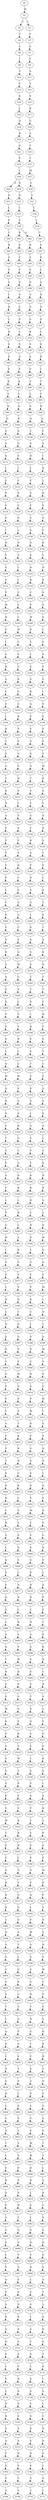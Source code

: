 strict digraph  {
	S0 -> S1 [ label = M ];
	S1 -> S2 [ label = V ];
	S1 -> S3 [ label = L ];
	S2 -> S4 [ label = T ];
	S3 -> S5 [ label = V ];
	S4 -> S6 [ label = L ];
	S5 -> S7 [ label = G ];
	S6 -> S8 [ label = I ];
	S7 -> S9 [ label = V ];
	S8 -> S10 [ label = T ];
	S9 -> S11 [ label = S ];
	S10 -> S12 [ label = E ];
	S11 -> S13 [ label = S ];
	S12 -> S14 [ label = K ];
	S13 -> S15 [ label = E ];
	S14 -> S16 [ label = L ];
	S15 -> S17 [ label = K ];
	S16 -> S18 [ label = Q ];
	S17 -> S19 [ label = G ];
	S18 -> S20 [ label = N ];
	S19 -> S21 [ label = A ];
	S20 -> S22 [ label = Q ];
	S21 -> S23 [ label = T ];
	S22 -> S24 [ label = S ];
	S23 -> S25 [ label = T ];
	S24 -> S26 [ label = L ];
	S25 -> S27 [ label = M ];
	S26 -> S28 [ label = N ];
	S26 -> S29 [ label = D ];
	S27 -> S30 [ label = V ];
	S28 -> S31 [ label = D ];
	S29 -> S32 [ label = D ];
	S30 -> S33 [ label = T ];
	S31 -> S34 [ label = L ];
	S32 -> S35 [ label = L ];
	S33 -> S36 [ label = L ];
	S34 -> S37 [ label = P ];
	S35 -> S38 [ label = A ];
	S36 -> S39 [ label = I ];
	S37 -> S40 [ label = C ];
	S38 -> S41 [ label = R ];
	S38 -> S42 [ label = H ];
	S39 -> S43 [ label = T ];
	S40 -> S44 [ label = K ];
	S41 -> S45 [ label = K ];
	S42 -> S46 [ label = K ];
	S43 -> S47 [ label = E ];
	S44 -> S48 [ label = A ];
	S45 -> S49 [ label = T ];
	S46 -> S50 [ label = S ];
	S47 -> S51 [ label = K ];
	S48 -> S52 [ label = Y ];
	S49 -> S53 [ label = Y ];
	S50 -> S54 [ label = Y ];
	S51 -> S55 [ label = L ];
	S52 -> S56 [ label = S ];
	S53 -> S57 [ label = D ];
	S54 -> S58 [ label = D ];
	S55 -> S59 [ label = Q ];
	S56 -> S60 [ label = I ];
	S57 -> S61 [ label = A ];
	S58 -> S62 [ label = A ];
	S59 -> S63 [ label = N ];
	S60 -> S64 [ label = N ];
	S61 -> S65 [ label = S ];
	S62 -> S66 [ label = S ];
	S63 -> S67 [ label = Q ];
	S64 -> S68 [ label = L ];
	S65 -> S69 [ label = P ];
	S66 -> S70 [ label = P ];
	S67 -> S71 [ label = S ];
	S68 -> S72 [ label = H ];
	S69 -> S73 [ label = Y ];
	S70 -> S74 [ label = R ];
	S71 -> S75 [ label = L ];
	S72 -> S76 [ label = S ];
	S73 -> S77 [ label = S ];
	S74 -> S78 [ label = S ];
	S75 -> S79 [ label = D ];
	S76 -> S80 [ label = S ];
	S77 -> S81 [ label = A ];
	S78 -> S82 [ label = A ];
	S79 -> S83 [ label = D ];
	S80 -> S84 [ label = E ];
	S81 -> S85 [ label = E ];
	S82 -> S86 [ label = G ];
	S83 -> S87 [ label = L ];
	S84 -> S88 [ label = K ];
	S85 -> S89 [ label = K ];
	S86 -> S90 [ label = A ];
	S87 -> S91 [ label = T ];
	S88 -> S92 [ label = L ];
	S89 -> S93 [ label = L ];
	S90 -> S94 [ label = L ];
	S91 -> S95 [ label = C ];
	S92 -> S96 [ label = N ];
	S93 -> S97 [ label = N ];
	S94 -> S98 [ label = S ];
	S95 -> S99 [ label = K ];
	S96 -> S100 [ label = Q ];
	S97 -> S101 [ label = K ];
	S98 -> S102 [ label = N ];
	S99 -> S103 [ label = A ];
	S100 -> S104 [ label = S ];
	S101 -> S105 [ label = S ];
	S102 -> S106 [ label = C ];
	S103 -> S107 [ label = F ];
	S104 -> S108 [ label = G ];
	S105 -> S109 [ label = G ];
	S106 -> S110 [ label = G ];
	S107 -> S111 [ label = G ];
	S108 -> S112 [ label = S ];
	S109 -> S113 [ label = S ];
	S110 -> S114 [ label = H ];
	S111 -> S115 [ label = I ];
	S112 -> S116 [ label = L ];
	S113 -> S117 [ label = L ];
	S114 -> S118 [ label = L ];
	S115 -> S119 [ label = N ];
	S116 -> S120 [ label = F ];
	S117 -> S121 [ label = F ];
	S118 -> S122 [ label = F ];
	S119 -> S123 [ label = L ];
	S120 -> S124 [ label = P ];
	S121 -> S125 [ label = P ];
	S122 -> S126 [ label = P ];
	S123 -> S127 [ label = H ];
	S124 -> S128 [ label = Y ];
	S125 -> S129 [ label = F ];
	S126 -> S130 [ label = F ];
	S127 -> S131 [ label = S ];
	S128 -> S132 [ label = E ];
	S129 -> S133 [ label = D ];
	S130 -> S134 [ label = E ];
	S131 -> S135 [ label = A ];
	S132 -> S136 [ label = I ];
	S133 -> S137 [ label = L ];
	S134 -> S138 [ label = S ];
	S135 -> S139 [ label = E ];
	S136 -> S140 [ label = H ];
	S137 -> S141 [ label = N ];
	S138 -> S142 [ label = D ];
	S139 -> S143 [ label = K ];
	S140 -> S144 [ label = E ];
	S141 -> S145 [ label = A ];
	S142 -> S146 [ label = E ];
	S143 -> S147 [ label = L ];
	S144 -> S148 [ label = E ];
	S145 -> S149 [ label = I ];
	S146 -> S150 [ label = D ];
	S147 -> S151 [ label = N ];
	S148 -> S152 [ label = S ];
	S149 -> S153 [ label = L ];
	S150 -> S154 [ label = R ];
	S151 -> S155 [ label = K ];
	S152 -> S156 [ label = P ];
	S153 -> S157 [ label = S ];
	S154 -> S158 [ label = C ];
	S155 -> S159 [ label = S ];
	S156 -> S160 [ label = W ];
	S157 -> S161 [ label = L ];
	S158 -> S162 [ label = P ];
	S159 -> S163 [ label = G ];
	S160 -> S164 [ label = R ];
	S161 -> S165 [ label = C ];
	S162 -> S166 [ label = W ];
	S163 -> S167 [ label = S ];
	S164 -> S168 [ label = V ];
	S165 -> S169 [ label = W ];
	S166 -> S170 [ label = K ];
	S167 -> S171 [ label = L ];
	S168 -> S172 [ label = I ];
	S169 -> S173 [ label = T ];
	S170 -> S174 [ label = V ];
	S171 -> S175 [ label = F ];
	S172 -> S176 [ label = S ];
	S173 -> S177 [ label = S ];
	S174 -> S178 [ label = L ];
	S175 -> S179 [ label = P ];
	S176 -> S180 [ label = R ];
	S177 -> S181 [ label = G ];
	S178 -> S182 [ label = G ];
	S179 -> S183 [ label = Y ];
	S180 -> S184 [ label = A ];
	S181 -> S185 [ label = R ];
	S182 -> S186 [ label = G ];
	S183 -> S187 [ label = E ];
	S184 -> S188 [ label = C ];
	S185 -> S189 [ label = G ];
	S186 -> S190 [ label = R ];
	S187 -> S191 [ label = I ];
	S188 -> S192 [ label = P ];
	S189 -> S193 [ label = A ];
	S190 -> S194 [ label = Q ];
	S191 -> S195 [ label = S ];
	S192 -> S196 [ label = I ];
	S193 -> S197 [ label = K ];
	S194 -> S198 [ label = P ];
	S195 -> S199 [ label = E ];
	S196 -> S200 [ label = R ];
	S197 -> S201 [ label = P ];
	S198 -> S202 [ label = V ];
	S199 -> S203 [ label = E ];
	S200 -> S204 [ label = T ];
	S201 -> S205 [ label = S ];
	S202 -> S206 [ label = G ];
	S203 -> S207 [ label = S ];
	S204 -> S208 [ label = E ];
	S205 -> S209 [ label = G ];
	S206 -> S210 [ label = S ];
	S207 -> S211 [ label = P ];
	S208 -> S212 [ label = A ];
	S209 -> S213 [ label = G ];
	S210 -> S214 [ label = Q ];
	S211 -> S215 [ label = W ];
	S212 -> S216 [ label = T ];
	S213 -> S217 [ label = H ];
	S214 -> S218 [ label = T ];
	S215 -> S219 [ label = R ];
	S216 -> S220 [ label = K ];
	S217 -> S221 [ label = A ];
	S218 -> S222 [ label = V ];
	S219 -> S223 [ label = A ];
	S220 -> S224 [ label = N ];
	S221 -> S225 [ label = L ];
	S222 -> S226 [ label = T ];
	S223 -> S227 [ label = L ];
	S224 -> S228 [ label = A ];
	S225 -> S229 [ label = S ];
	S226 -> S230 [ label = G ];
	S227 -> S231 [ label = N ];
	S228 -> S232 [ label = P ];
	S229 -> S233 [ label = A ];
	S230 -> S234 [ label = T ];
	S231 -> S235 [ label = Q ];
	S232 -> S236 [ label = F ];
	S233 -> S237 [ label = P ];
	S234 -> S238 [ label = R ];
	S235 -> S239 [ label = S ];
	S236 -> S240 [ label = Y ];
	S237 -> S241 [ label = V ];
	S238 -> S242 [ label = G ];
	S239 -> S243 [ label = C ];
	S240 -> S244 [ label = F ];
	S241 -> S245 [ label = H ];
	S242 -> S246 [ label = P ];
	S243 -> S247 [ label = P ];
	S244 -> S248 [ label = P ];
	S245 -> S249 [ label = C ];
	S246 -> S250 [ label = D ];
	S247 -> S251 [ label = L ];
	S248 -> S252 [ label = L ];
	S249 -> S253 [ label = F ];
	S250 -> S254 [ label = A ];
	S251 -> S255 [ label = R ];
	S252 -> S256 [ label = C ];
	S253 -> S257 [ label = A ];
	S254 -> S258 [ label = G ];
	S255 -> S259 [ label = T ];
	S256 -> S260 [ label = P ];
	S257 -> S261 [ label = G ];
	S258 -> S262 [ label = L ];
	S259 -> S263 [ label = E ];
	S260 -> S264 [ label = F ];
	S261 -> S265 [ label = C ];
	S262 -> S266 [ label = G ];
	S263 -> S267 [ label = T ];
	S264 -> S268 [ label = S ];
	S265 -> S269 [ label = S ];
	S266 -> S270 [ label = A ];
	S267 -> S271 [ label = A ];
	S268 -> S272 [ label = R ];
	S269 -> S273 [ label = Q ];
	S270 -> S274 [ label = V ];
	S271 -> S275 [ label = K ];
	S272 -> S276 [ label = G ];
	S273 -> S277 [ label = M ];
	S274 -> S278 [ label = S ];
	S275 -> S279 [ label = N ];
	S276 -> S280 [ label = A ];
	S277 -> S281 [ label = C ];
	S278 -> S282 [ label = T ];
	S279 -> S283 [ label = T ];
	S280 -> S284 [ label = P ];
	S281 -> S285 [ label = S ];
	S282 -> S286 [ label = T ];
	S283 -> S287 [ label = T ];
	S284 -> S288 [ label = D ];
	S285 -> S289 [ label = L ];
	S286 -> S290 [ label = D ];
	S287 -> S291 [ label = F ];
	S288 -> S292 [ label = S ];
	S289 -> S293 [ label = V ];
	S290 -> S294 [ label = L ];
	S291 -> S295 [ label = H ];
	S292 -> S296 [ label = V ];
	S293 -> S297 [ label = V ];
	S294 -> S298 [ label = R ];
	S295 -> S299 [ label = F ];
	S296 -> S300 [ label = G ];
	S297 -> S301 [ label = R ];
	S298 -> S302 [ label = E ];
	S299 -> S303 [ label = S ];
	S300 -> S304 [ label = L ];
	S301 -> S305 [ label = L ];
	S302 -> S306 [ label = S ];
	S303 -> S307 [ label = T ];
	S304 -> S308 [ label = Q ];
	S305 -> S309 [ label = C ];
	S306 -> S310 [ label = T ];
	S307 -> S311 [ label = C ];
	S308 -> S312 [ label = W ];
	S309 -> S313 [ label = W ];
	S310 -> S314 [ label = G ];
	S311 -> S315 [ label = S ];
	S312 -> S316 [ label = Q ];
	S313 -> S317 [ label = P ];
	S314 -> S318 [ label = P ];
	S315 -> S319 [ label = F ];
	S316 -> S320 [ label = R ];
	S317 -> S321 [ label = G ];
	S318 -> S322 [ label = P ];
	S319 -> S323 [ label = S ];
	S320 -> S324 [ label = D ];
	S321 -> S325 [ label = S ];
	S322 -> S326 [ label = L ];
	S323 -> S327 [ label = K ];
	S324 -> S328 [ label = V ];
	S325 -> S329 [ label = R ];
	S326 -> S330 [ label = A ];
	S327 -> S331 [ label = A ];
	S328 -> S332 [ label = T ];
	S329 -> S333 [ label = G ];
	S330 -> S334 [ label = P ];
	S331 -> S335 [ label = L ];
	S332 -> S336 [ label = G ];
	S333 -> S337 [ label = C ];
	S334 -> S338 [ label = P ];
	S335 -> S339 [ label = S ];
	S336 -> S340 [ label = P ];
	S337 -> S341 [ label = G ];
	S338 -> S342 [ label = T ];
	S339 -> S343 [ label = D ];
	S340 -> S344 [ label = S ];
	S341 -> S345 [ label = R ];
	S342 -> S346 [ label = K ];
	S343 -> S347 [ label = N ];
	S344 -> S348 [ label = V ];
	S345 -> S349 [ label = R ];
	S346 -> S350 [ label = R ];
	S347 -> S351 [ label = K ];
	S348 -> S352 [ label = L ];
	S349 -> S353 [ label = L ];
	S350 -> S354 [ label = H ];
	S351 -> S355 [ label = G ];
	S352 -> S356 [ label = P ];
	S353 -> S357 [ label = D ];
	S354 -> S358 [ label = C ];
	S355 -> S359 [ label = L ];
	S356 -> S360 [ label = G ];
	S357 -> S361 [ label = L ];
	S358 -> S362 [ label = R ];
	S359 -> S363 [ label = Q ];
	S360 -> S364 [ label = W ];
	S361 -> S365 [ label = A ];
	S362 -> S366 [ label = S ];
	S363 -> S367 [ label = W ];
	S364 -> S368 [ label = I ];
	S365 -> S369 [ label = R ];
	S366 -> S370 [ label = L ];
	S367 -> S371 [ label = Q ];
	S368 -> S372 [ label = S ];
	S369 -> S373 [ label = P ];
	S370 -> S374 [ label = S ];
	S371 -> S375 [ label = G ];
	S372 -> S376 [ label = E ];
	S373 -> S377 [ label = P ];
	S374 -> S378 [ label = E ];
	S375 -> S379 [ label = E ];
	S376 -> S380 [ label = L ];
	S377 -> S381 [ label = V ];
	S378 -> S382 [ label = P ];
	S379 -> S383 [ label = M ];
	S380 -> S384 [ label = N ];
	S381 -> S385 [ label = N ];
	S382 -> S386 [ label = D ];
	S383 -> S387 [ label = L ];
	S384 -> S388 [ label = L ];
	S385 -> S389 [ label = T ];
	S386 -> S390 [ label = G ];
	S387 -> S391 [ label = N ];
	S388 -> S392 [ label = N ];
	S389 -> S393 [ label = Q ];
	S390 -> S394 [ label = L ];
	S391 -> S395 [ label = T ];
	S392 -> S396 [ label = E ];
	S393 -> S397 [ label = G ];
	S394 -> S398 [ label = A ];
	S395 -> S399 [ label = S ];
	S396 -> S400 [ label = N ];
	S397 -> S401 [ label = S ];
	S398 -> S402 [ label = R ];
	S399 -> S403 [ label = M ];
	S400 -> S404 [ label = C ];
	S401 -> S405 [ label = P ];
	S402 -> S406 [ label = C ];
	S403 -> S407 [ label = V ];
	S404 -> S408 [ label = G ];
	S405 -> S409 [ label = W ];
	S406 -> S410 [ label = R ];
	S407 -> S411 [ label = S ];
	S408 -> S412 [ label = P ];
	S409 -> S413 [ label = P ];
	S410 -> S414 [ label = S ];
	S411 -> S415 [ label = G ];
	S412 -> S416 [ label = P ];
	S413 -> S417 [ label = P ];
	S414 -> S418 [ label = P ];
	S415 -> S419 [ label = W ];
	S416 -> S420 [ label = L ];
	S417 -> S421 [ label = P ];
	S418 -> S422 [ label = W ];
	S419 -> S423 [ label = I ];
	S420 -> S424 [ label = A ];
	S421 -> S425 [ label = T ];
	S422 -> S426 [ label = R ];
	S423 -> S427 [ label = S ];
	S424 -> S428 [ label = P ];
	S425 -> S429 [ label = K ];
	S426 -> S430 [ label = P ];
	S427 -> S431 [ label = E ];
	S428 -> S432 [ label = P ];
	S429 -> S433 [ label = R ];
	S430 -> S434 [ label = G ];
	S431 -> S435 [ label = Q ];
	S432 -> S436 [ label = T ];
	S433 -> S437 [ label = H ];
	S434 -> S438 [ label = G ];
	S435 -> S439 [ label = N ];
	S436 -> S440 [ label = K ];
	S437 -> S441 [ label = C ];
	S438 -> S442 [ label = S ];
	S439 -> S443 [ label = L ];
	S440 -> S444 [ label = R ];
	S441 -> S445 [ label = R ];
	S442 -> S446 [ label = K ];
	S443 -> S447 [ label = N ];
	S444 -> S448 [ label = H ];
	S445 -> S449 [ label = L ];
	S446 -> S450 [ label = V ];
	S447 -> S451 [ label = E ];
	S448 -> S452 [ label = C ];
	S449 -> S453 [ label = S ];
	S450 -> S454 [ label = W ];
	S451 -> S455 [ label = N ];
	S452 -> S456 [ label = R ];
	S453 -> S457 [ label = E ];
	S454 -> S458 [ label = T ];
	S455 -> S459 [ label = S ];
	S456 -> S460 [ label = S ];
	S457 -> S461 [ label = P ];
	S458 -> S462 [ label = P ];
	S459 -> S463 [ label = G ];
	S460 -> S464 [ label = L ];
	S461 -> S465 [ label = D ];
	S462 -> S466 [ label = V ];
	S463 -> S467 [ label = Q ];
	S464 -> S468 [ label = S ];
	S465 -> S469 [ label = E ];
	S466 -> S470 [ label = S ];
	S467 -> S471 [ label = P ];
	S468 -> S472 [ label = E ];
	S469 -> S473 [ label = L ];
	S470 -> S474 [ label = K ];
	S471 -> S475 [ label = L ];
	S472 -> S476 [ label = P ];
	S473 -> S477 [ label = A ];
	S474 -> S478 [ label = R ];
	S475 -> S479 [ label = A ];
	S476 -> S480 [ label = D ];
	S477 -> S481 [ label = R ];
	S478 -> S482 [ label = R ];
	S479 -> S483 [ label = P ];
	S480 -> S484 [ label = E ];
	S481 -> S485 [ label = C ];
	S482 -> S486 [ label = C ];
	S483 -> S487 [ label = P ];
	S484 -> S488 [ label = L ];
	S485 -> S489 [ label = R ];
	S486 -> S490 [ label = H ];
	S487 -> S491 [ label = T ];
	S488 -> S492 [ label = A ];
	S489 -> S493 [ label = S ];
	S490 -> S494 [ label = S ];
	S491 -> S495 [ label = K ];
	S492 -> S496 [ label = R ];
	S493 -> S497 [ label = P ];
	S494 -> S498 [ label = G ];
	S495 -> S499 [ label = R ];
	S496 -> S500 [ label = C ];
	S497 -> S501 [ label = W ];
	S498 -> S502 [ label = G ];
	S499 -> S503 [ label = H ];
	S500 -> S504 [ label = R ];
	S501 -> S505 [ label = R ];
	S502 -> S506 [ label = S ];
	S503 -> S507 [ label = C ];
	S504 -> S508 [ label = S ];
	S505 -> S509 [ label = P ];
	S506 -> S510 [ label = A ];
	S507 -> S511 [ label = R ];
	S508 -> S512 [ label = P ];
	S509 -> S513 [ label = G ];
	S510 -> S514 [ label = T ];
	S511 -> S515 [ label = S ];
	S512 -> S516 [ label = W ];
	S513 -> S517 [ label = G ];
	S514 -> S518 [ label = P ];
	S515 -> S519 [ label = L ];
	S516 -> S520 [ label = K ];
	S517 -> S521 [ label = S ];
	S518 -> S522 [ label = Q ];
	S519 -> S523 [ label = S ];
	S520 -> S524 [ label = P ];
	S521 -> S525 [ label = K ];
	S522 -> S526 [ label = E ];
	S523 -> S527 [ label = E ];
	S524 -> S528 [ label = G ];
	S525 -> S529 [ label = V ];
	S526 -> S530 [ label = S ];
	S527 -> S531 [ label = P ];
	S528 -> S532 [ label = S ];
	S529 -> S533 [ label = W ];
	S530 -> S534 [ label = L ];
	S531 -> S535 [ label = D ];
	S532 -> S536 [ label = G ];
	S533 -> S537 [ label = T ];
	S534 -> S538 [ label = G ];
	S535 -> S539 [ label = E ];
	S536 -> S540 [ label = S ];
	S537 -> S541 [ label = P ];
	S538 -> S542 [ label = P ];
	S539 -> S543 [ label = L ];
	S540 -> S544 [ label = K ];
	S541 -> S545 [ label = V ];
	S542 -> S546 [ label = G ];
	S543 -> S547 [ label = A ];
	S544 -> S548 [ label = V ];
	S545 -> S549 [ label = S ];
	S546 -> S550 [ label = P ];
	S547 -> S551 [ label = R ];
	S548 -> S552 [ label = W ];
	S549 -> S553 [ label = K ];
	S550 -> S554 [ label = T ];
	S551 -> S555 [ label = C ];
	S552 -> S556 [ label = T ];
	S553 -> S557 [ label = R ];
	S554 -> S558 [ label = V ];
	S555 -> S559 [ label = R ];
	S556 -> S560 [ label = P ];
	S557 -> S561 [ label = R ];
	S558 -> S562 [ label = P ];
	S559 -> S563 [ label = S ];
	S560 -> S564 [ label = V ];
	S561 -> S565 [ label = C ];
	S562 -> S566 [ label = P ];
	S563 -> S567 [ label = P ];
	S564 -> S568 [ label = S ];
	S565 -> S569 [ label = N ];
	S566 -> S570 [ label = A ];
	S567 -> S571 [ label = W ];
	S568 -> S572 [ label = K ];
	S569 -> S573 [ label = S ];
	S570 -> S574 [ label = P ];
	S571 -> S575 [ label = K ];
	S572 -> S576 [ label = R ];
	S573 -> S577 [ label = G ];
	S574 -> S578 [ label = Q ];
	S575 -> S579 [ label = P ];
	S576 -> S580 [ label = R ];
	S577 -> S581 [ label = G ];
	S578 -> S582 [ label = L ];
	S579 -> S583 [ label = T ];
	S580 -> S584 [ label = C ];
	S581 -> S585 [ label = S ];
	S582 -> S586 [ label = P ];
	S583 -> S587 [ label = S ];
	S584 -> S588 [ label = N ];
	S585 -> S589 [ label = A ];
	S586 -> S590 [ label = W ];
	S587 -> S591 [ label = S ];
	S588 -> S592 [ label = S ];
	S589 -> S593 [ label = T ];
	S590 -> S594 [ label = A ];
	S591 -> S595 [ label = K ];
	S592 -> S596 [ label = G ];
	S593 -> S597 [ label = L ];
	S594 -> S598 [ label = S ];
	S595 -> S599 [ label = V ];
	S596 -> S600 [ label = G ];
	S597 -> S601 [ label = Q ];
	S598 -> S602 [ label = S ];
	S599 -> S603 [ label = W ];
	S600 -> S604 [ label = S ];
	S601 -> S605 [ label = R ];
	S602 -> S606 [ label = G ];
	S603 -> S607 [ label = T ];
	S604 -> S608 [ label = A ];
	S605 -> S609 [ label = C ];
	S606 -> S610 [ label = H ];
	S607 -> S611 [ label = P ];
	S608 -> S612 [ label = T ];
	S609 -> S613 [ label = S ];
	S610 -> S614 [ label = T ];
	S611 -> S615 [ label = V ];
	S612 -> S616 [ label = L ];
	S613 -> S617 [ label = G ];
	S614 -> S618 [ label = N ];
	S615 -> S619 [ label = S ];
	S616 -> S620 [ label = Q ];
	S617 -> S621 [ label = P ];
	S618 -> S622 [ label = G ];
	S619 -> S623 [ label = K ];
	S620 -> S624 [ label = R ];
	S621 -> S625 [ label = G ];
	S622 -> S626 [ label = C ];
	S623 -> S627 [ label = R ];
	S624 -> S628 [ label = C ];
	S625 -> S629 [ label = S ];
	S626 -> S630 [ label = E ];
	S627 -> S631 [ label = R ];
	S628 -> S632 [ label = N ];
	S629 -> S633 [ label = T ];
	S630 -> S634 [ label = S ];
	S631 -> S635 [ label = C ];
	S632 -> S636 [ label = S ];
	S633 -> S637 [ label = S ];
	S634 -> S638 [ label = G ];
	S635 -> S639 [ label = N ];
	S636 -> S640 [ label = H ];
	S637 -> S641 [ label = L ];
	S638 -> S642 [ label = P ];
	S639 -> S643 [ label = S ];
	S640 -> S644 [ label = G ];
	S641 -> S645 [ label = P ];
	S642 -> S646 [ label = C ];
	S643 -> S647 [ label = G ];
	S644 -> S648 [ label = G ];
	S645 -> S649 [ label = R ];
	S646 -> S650 [ label = P ];
	S647 -> S651 [ label = G ];
	S648 -> S652 [ label = A ];
	S649 -> S653 [ label = A ];
	S650 -> S654 [ label = P ];
	S651 -> S655 [ label = S ];
	S652 -> S656 [ label = T ];
	S653 -> S657 [ label = V ];
	S654 -> S658 [ label = W ];
	S655 -> S659 [ label = T ];
	S656 -> S660 [ label = L ];
	S657 -> S661 [ label = A ];
	S658 -> S662 [ label = W ];
	S659 -> S663 [ label = T ];
	S660 -> S664 [ label = P ];
	S661 -> S665 [ label = P ];
	S662 -> S666 [ label = R ];
	S663 -> S667 [ label = L ];
	S664 -> S668 [ label = R ];
	S665 -> S669 [ label = P ];
	S666 -> S670 [ label = R ];
	S667 -> S671 [ label = Q ];
	S668 -> S672 [ label = S ];
	S669 -> S673 [ label = S ];
	S670 -> S674 [ label = L ];
	S671 -> S675 [ label = R ];
	S672 -> S676 [ label = P ];
	S673 -> S677 [ label = H ];
	S674 -> S678 [ label = S ];
	S675 -> S679 [ label = C ];
	S676 -> S680 [ label = S ];
	S677 -> S681 [ label = T ];
	S678 -> S682 [ label = L ];
	S679 -> S683 [ label = N ];
	S680 -> S684 [ label = V ];
	S681 -> S685 [ label = Q ];
	S682 -> S686 [ label = S ];
	S683 -> S687 [ label = S ];
	S684 -> S688 [ label = S ];
	S685 -> S689 [ label = P ];
	S686 -> S690 [ label = Q ];
	S687 -> S691 [ label = H ];
	S688 -> S692 [ label = L ];
	S689 -> S693 [ label = V ];
	S690 -> S694 [ label = E ];
	S691 -> S695 [ label = G ];
	S692 -> S696 [ label = P ];
	S693 -> S697 [ label = A ];
	S694 -> S698 [ label = H ];
	S695 -> S699 [ label = S ];
	S696 -> S700 [ label = Q ];
	S697 -> S701 [ label = S ];
	S698 -> S702 [ label = L ];
	S699 -> S703 [ label = A ];
	S700 -> S704 [ label = P ];
	S701 -> S705 [ label = S ];
	S702 -> S706 [ label = A ];
	S703 -> S707 [ label = T ];
	S704 -> S708 [ label = S ];
	S705 -> S709 [ label = P ];
	S706 -> S710 [ label = G ];
	S707 -> S711 [ label = L ];
	S708 -> S712 [ label = K ];
	S709 -> S713 [ label = P ];
	S710 -> S714 [ label = L ];
	S711 -> S715 [ label = Q ];
	S712 -> S716 [ label = Q ];
	S713 -> S717 [ label = P ];
	S714 -> S718 [ label = G ];
	S715 -> S719 [ label = R ];
	S716 -> S720 [ label = H ];
	S717 -> S721 [ label = A ];
	S718 -> S722 [ label = T ];
	S719 -> S723 [ label = S ];
	S720 -> S724 [ label = V ];
	S721 -> S725 [ label = A ];
	S722 -> S726 [ label = A ];
	S723 -> S727 [ label = T ];
	S724 -> S728 [ label = L ];
	S725 -> S729 [ label = P ];
	S726 -> S730 [ label = L ];
	S727 -> S731 [ label = S ];
	S728 -> S732 [ label = S ];
	S729 -> S733 [ label = R ];
	S730 -> S734 [ label = A ];
	S731 -> S735 [ label = I ];
	S732 -> S736 [ label = L ];
	S733 -> S737 [ label = P ];
	S734 -> S738 [ label = S ];
	S735 -> S739 [ label = S ];
	S736 -> S740 [ label = N ];
	S737 -> S741 [ label = A ];
	S738 -> S742 [ label = T ];
	S739 -> S743 [ label = L ];
	S740 -> S744 [ label = N ];
	S741 -> S745 [ label = S ];
	S742 -> S746 [ label = S ];
	S743 -> S747 [ label = S ];
	S744 -> S748 [ label = S ];
	S745 -> S749 [ label = A ];
	S746 -> S750 [ label = S ];
	S747 -> S751 [ label = H ];
	S748 -> S752 [ label = A ];
	S749 -> S753 [ label = S ];
	S750 -> S754 [ label = S ];
	S751 -> S755 [ label = N ];
	S752 -> S756 [ label = F ];
	S753 -> S757 [ label = S ];
	S754 -> S758 [ label = R ];
	S755 -> S759 [ label = V ];
	S756 -> S760 [ label = S ];
	S757 -> S761 [ label = S ];
	S758 -> S762 [ label = S ];
	S759 -> S763 [ label = L ];
	S760 -> S764 [ label = V ];
	S761 -> S765 [ label = F ];
	S762 -> S766 [ label = S ];
	S763 -> S767 [ label = S ];
	S764 -> S768 [ label = A ];
	S765 -> S769 [ label = V ];
	S766 -> S770 [ label = T ];
	S767 -> S771 [ label = L ];
}
